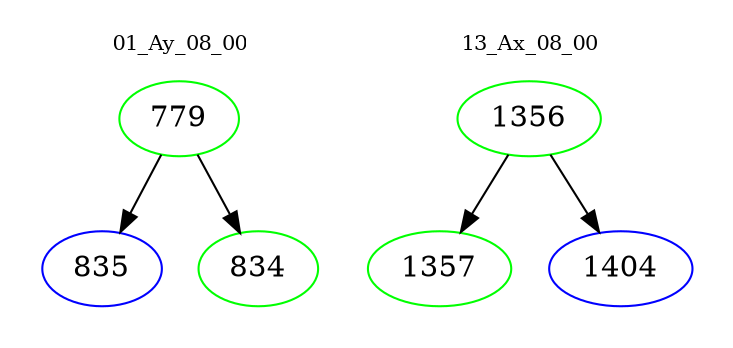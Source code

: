 digraph{
subgraph cluster_0 {
color = white
label = "01_Ay_08_00";
fontsize=10;
T0_779 [label="779", color="green"]
T0_779 -> T0_835 [color="black"]
T0_835 [label="835", color="blue"]
T0_779 -> T0_834 [color="black"]
T0_834 [label="834", color="green"]
}
subgraph cluster_1 {
color = white
label = "13_Ax_08_00";
fontsize=10;
T1_1356 [label="1356", color="green"]
T1_1356 -> T1_1357 [color="black"]
T1_1357 [label="1357", color="green"]
T1_1356 -> T1_1404 [color="black"]
T1_1404 [label="1404", color="blue"]
}
}
